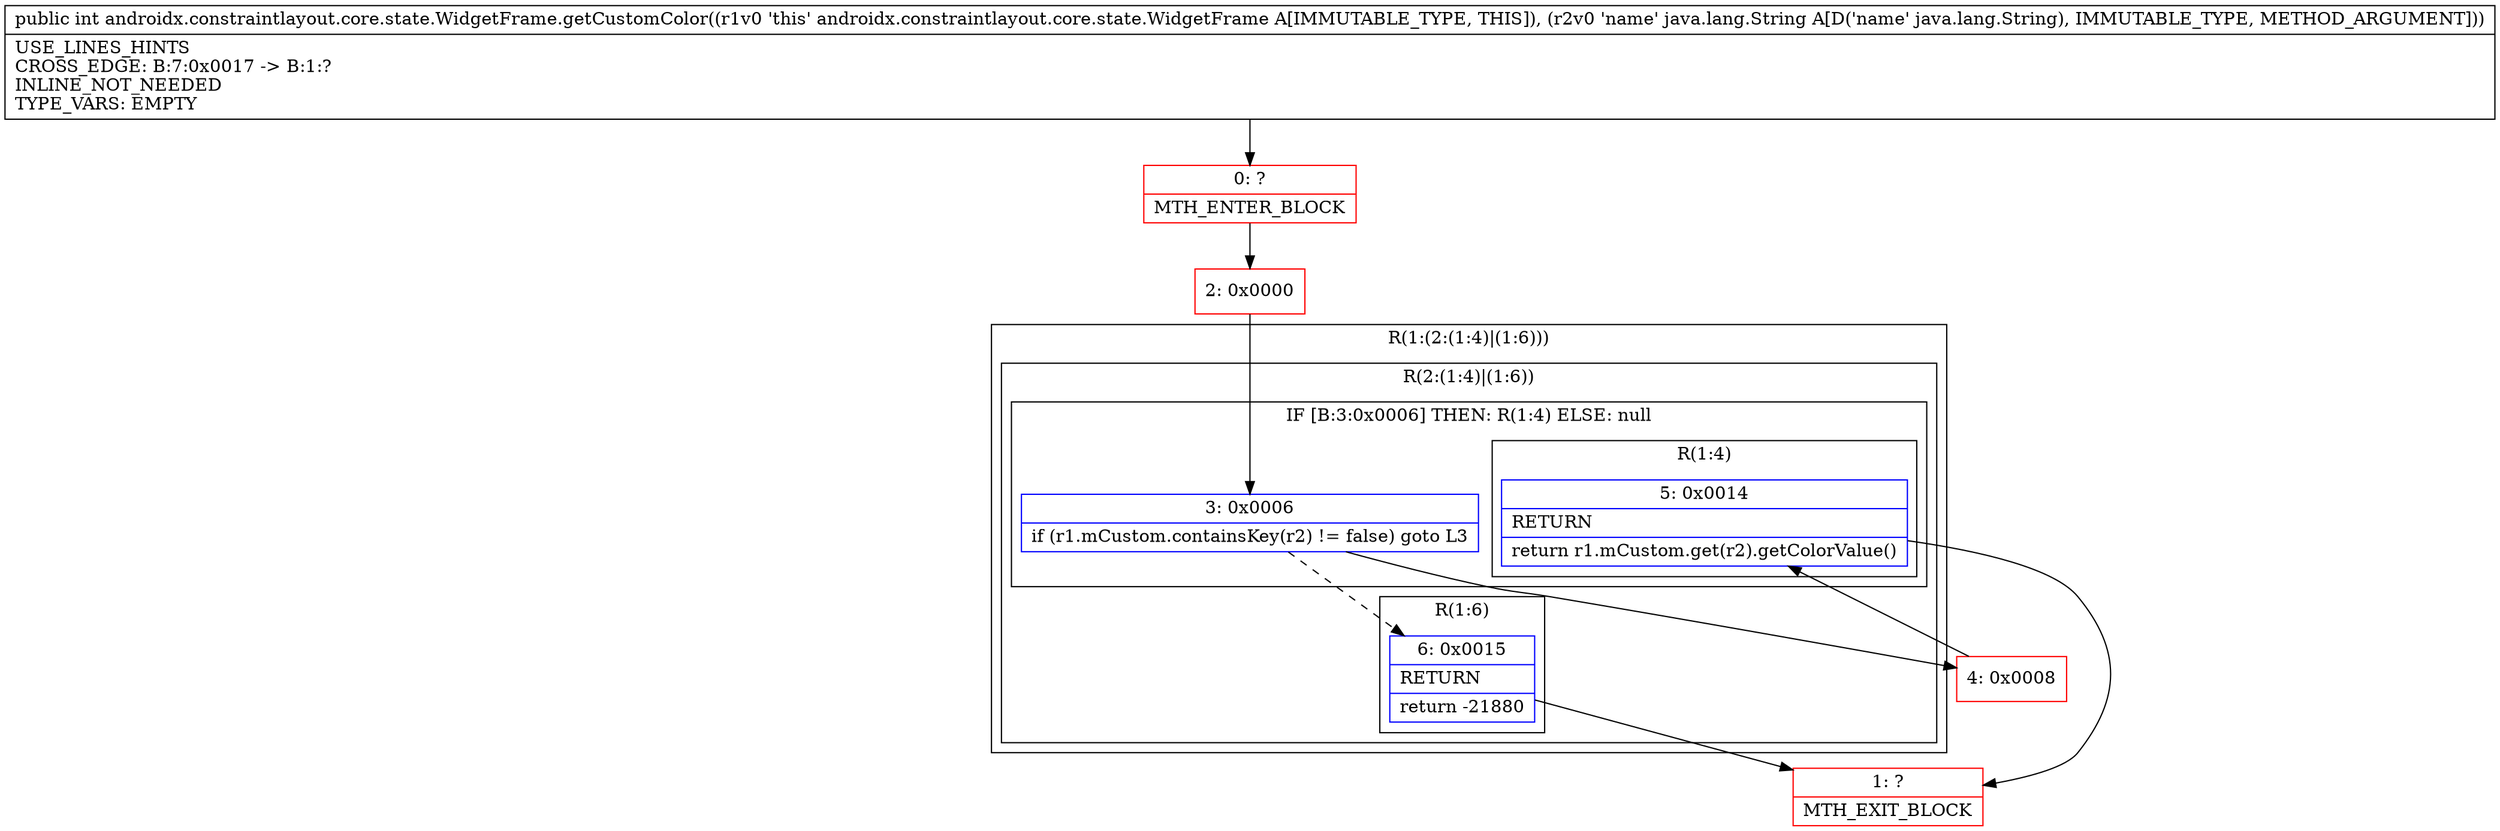 digraph "CFG forandroidx.constraintlayout.core.state.WidgetFrame.getCustomColor(Ljava\/lang\/String;)I" {
subgraph cluster_Region_1306071647 {
label = "R(1:(2:(1:4)|(1:6)))";
node [shape=record,color=blue];
subgraph cluster_Region_383807271 {
label = "R(2:(1:4)|(1:6))";
node [shape=record,color=blue];
subgraph cluster_IfRegion_83670401 {
label = "IF [B:3:0x0006] THEN: R(1:4) ELSE: null";
node [shape=record,color=blue];
Node_3 [shape=record,label="{3\:\ 0x0006|if (r1.mCustom.containsKey(r2) != false) goto L3\l}"];
subgraph cluster_Region_1282616795 {
label = "R(1:4)";
node [shape=record,color=blue];
Node_5 [shape=record,label="{5\:\ 0x0014|RETURN\l|return r1.mCustom.get(r2).getColorValue()\l}"];
}
}
subgraph cluster_Region_1237157344 {
label = "R(1:6)";
node [shape=record,color=blue];
Node_6 [shape=record,label="{6\:\ 0x0015|RETURN\l|return \-21880\l}"];
}
}
}
Node_0 [shape=record,color=red,label="{0\:\ ?|MTH_ENTER_BLOCK\l}"];
Node_2 [shape=record,color=red,label="{2\:\ 0x0000}"];
Node_4 [shape=record,color=red,label="{4\:\ 0x0008}"];
Node_1 [shape=record,color=red,label="{1\:\ ?|MTH_EXIT_BLOCK\l}"];
MethodNode[shape=record,label="{public int androidx.constraintlayout.core.state.WidgetFrame.getCustomColor((r1v0 'this' androidx.constraintlayout.core.state.WidgetFrame A[IMMUTABLE_TYPE, THIS]), (r2v0 'name' java.lang.String A[D('name' java.lang.String), IMMUTABLE_TYPE, METHOD_ARGUMENT]))  | USE_LINES_HINTS\lCROSS_EDGE: B:7:0x0017 \-\> B:1:?\lINLINE_NOT_NEEDED\lTYPE_VARS: EMPTY\l}"];
MethodNode -> Node_0;Node_3 -> Node_4;
Node_3 -> Node_6[style=dashed];
Node_5 -> Node_1;
Node_6 -> Node_1;
Node_0 -> Node_2;
Node_2 -> Node_3;
Node_4 -> Node_5;
}

